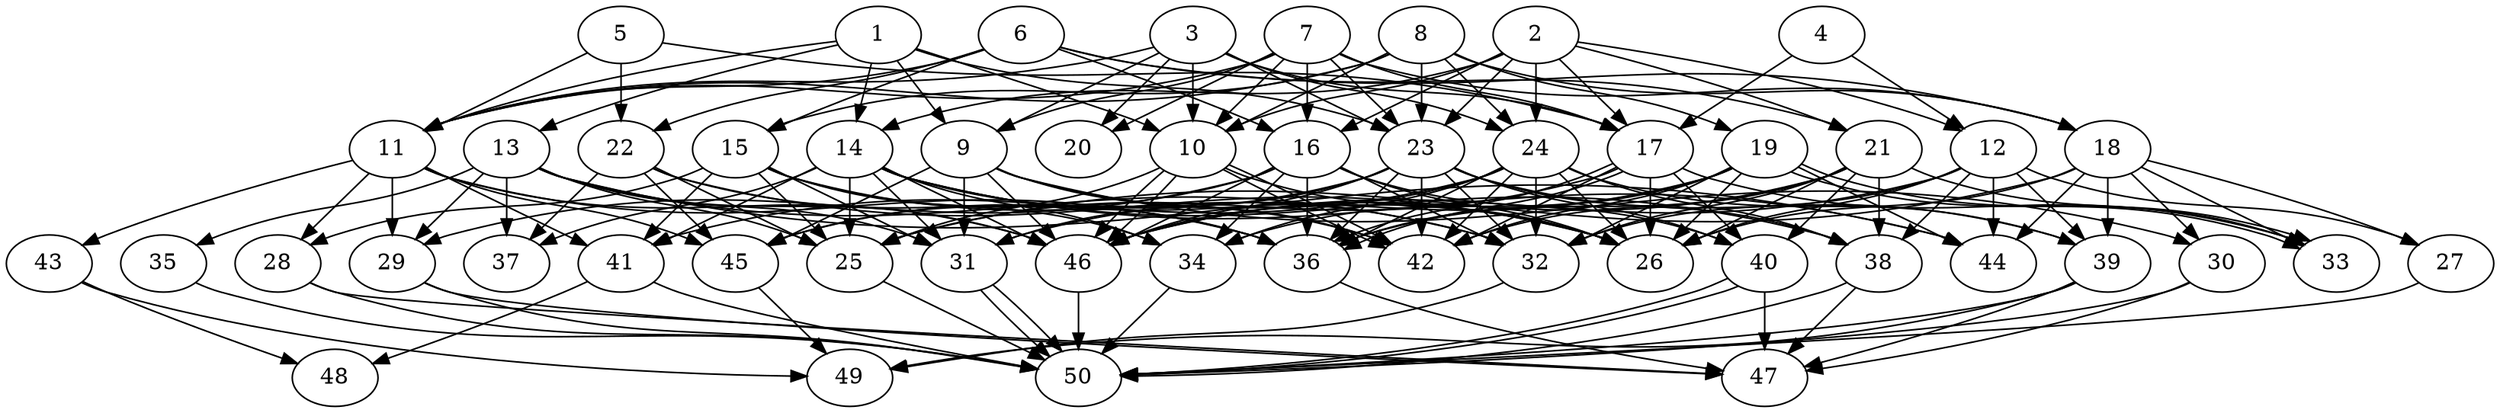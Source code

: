 // DAG automatically generated by daggen at Thu Oct  3 14:07:57 2019
// ./daggen --dot -n 50 --ccr 0.4 --fat 0.7 --regular 0.5 --density 0.7 --mindata 5242880 --maxdata 52428800 
digraph G {
  1 [size="119004160", alpha="0.00", expect_size="47601664"] 
  1 -> 9 [size ="47601664"]
  1 -> 10 [size ="47601664"]
  1 -> 11 [size ="47601664"]
  1 -> 13 [size ="47601664"]
  1 -> 14 [size ="47601664"]
  1 -> 23 [size ="47601664"]
  2 [size="103513600", alpha="0.19", expect_size="41405440"] 
  2 -> 10 [size ="41405440"]
  2 -> 12 [size ="41405440"]
  2 -> 14 [size ="41405440"]
  2 -> 16 [size ="41405440"]
  2 -> 17 [size ="41405440"]
  2 -> 21 [size ="41405440"]
  2 -> 23 [size ="41405440"]
  2 -> 24 [size ="41405440"]
  3 [size="45365760", alpha="0.15", expect_size="18146304"] 
  3 -> 9 [size ="18146304"]
  3 -> 10 [size ="18146304"]
  3 -> 11 [size ="18146304"]
  3 -> 17 [size ="18146304"]
  3 -> 20 [size ="18146304"]
  3 -> 23 [size ="18146304"]
  3 -> 24 [size ="18146304"]
  4 [size="27015680", alpha="0.16", expect_size="10806272"] 
  4 -> 12 [size ="10806272"]
  4 -> 17 [size ="10806272"]
  5 [size="16552960", alpha="0.15", expect_size="6621184"] 
  5 -> 11 [size ="6621184"]
  5 -> 17 [size ="6621184"]
  5 -> 22 [size ="6621184"]
  6 [size="86108160", alpha="0.16", expect_size="34443264"] 
  6 -> 11 [size ="34443264"]
  6 -> 15 [size ="34443264"]
  6 -> 16 [size ="34443264"]
  6 -> 18 [size ="34443264"]
  6 -> 21 [size ="34443264"]
  6 -> 22 [size ="34443264"]
  7 [size="55692800", alpha="0.16", expect_size="22277120"] 
  7 -> 9 [size ="22277120"]
  7 -> 10 [size ="22277120"]
  7 -> 11 [size ="22277120"]
  7 -> 16 [size ="22277120"]
  7 -> 17 [size ="22277120"]
  7 -> 18 [size ="22277120"]
  7 -> 20 [size ="22277120"]
  7 -> 23 [size ="22277120"]
  8 [size="114045440", alpha="0.13", expect_size="45618176"] 
  8 -> 10 [size ="45618176"]
  8 -> 11 [size ="45618176"]
  8 -> 15 [size ="45618176"]
  8 -> 18 [size ="45618176"]
  8 -> 19 [size ="45618176"]
  8 -> 23 [size ="45618176"]
  8 -> 24 [size ="45618176"]
  9 [size="88960000", alpha="0.18", expect_size="35584000"] 
  9 -> 26 [size ="35584000"]
  9 -> 30 [size ="35584000"]
  9 -> 31 [size ="35584000"]
  9 -> 42 [size ="35584000"]
  9 -> 45 [size ="35584000"]
  9 -> 46 [size ="35584000"]
  10 [size="100654080", alpha="0.18", expect_size="40261632"] 
  10 -> 25 [size ="40261632"]
  10 -> 26 [size ="40261632"]
  10 -> 42 [size ="40261632"]
  10 -> 42 [size ="40261632"]
  10 -> 46 [size ="40261632"]
  10 -> 46 [size ="40261632"]
  11 [size="123100160", alpha="0.15", expect_size="49240064"] 
  11 -> 28 [size ="49240064"]
  11 -> 29 [size ="49240064"]
  11 -> 36 [size ="49240064"]
  11 -> 41 [size ="49240064"]
  11 -> 43 [size ="49240064"]
  11 -> 45 [size ="49240064"]
  11 -> 46 [size ="49240064"]
  12 [size="124748800", alpha="0.01", expect_size="49899520"] 
  12 -> 26 [size ="49899520"]
  12 -> 27 [size ="49899520"]
  12 -> 32 [size ="49899520"]
  12 -> 38 [size ="49899520"]
  12 -> 39 [size ="49899520"]
  12 -> 44 [size ="49899520"]
  12 -> 46 [size ="49899520"]
  13 [size="119045120", alpha="0.16", expect_size="47618048"] 
  13 -> 25 [size ="47618048"]
  13 -> 29 [size ="47618048"]
  13 -> 31 [size ="47618048"]
  13 -> 32 [size ="47618048"]
  13 -> 35 [size ="47618048"]
  13 -> 37 [size ="47618048"]
  13 -> 44 [size ="47618048"]
  13 -> 46 [size ="47618048"]
  14 [size="89937920", alpha="0.05", expect_size="35975168"] 
  14 -> 25 [size ="35975168"]
  14 -> 26 [size ="35975168"]
  14 -> 31 [size ="35975168"]
  14 -> 34 [size ="35975168"]
  14 -> 37 [size ="35975168"]
  14 -> 38 [size ="35975168"]
  14 -> 41 [size ="35975168"]
  14 -> 42 [size ="35975168"]
  14 -> 44 [size ="35975168"]
  14 -> 46 [size ="35975168"]
  15 [size="66792960", alpha="0.04", expect_size="26717184"] 
  15 -> 25 [size ="26717184"]
  15 -> 28 [size ="26717184"]
  15 -> 31 [size ="26717184"]
  15 -> 32 [size ="26717184"]
  15 -> 34 [size ="26717184"]
  15 -> 36 [size ="26717184"]
  15 -> 41 [size ="26717184"]
  16 [size="39546880", alpha="0.10", expect_size="15818752"] 
  16 -> 26 [size ="15818752"]
  16 -> 29 [size ="15818752"]
  16 -> 32 [size ="15818752"]
  16 -> 34 [size ="15818752"]
  16 -> 36 [size ="15818752"]
  16 -> 40 [size ="15818752"]
  16 -> 45 [size ="15818752"]
  16 -> 46 [size ="15818752"]
  17 [size="14274560", alpha="0.09", expect_size="5709824"] 
  17 -> 25 [size ="5709824"]
  17 -> 26 [size ="5709824"]
  17 -> 33 [size ="5709824"]
  17 -> 36 [size ="5709824"]
  17 -> 36 [size ="5709824"]
  17 -> 40 [size ="5709824"]
  17 -> 42 [size ="5709824"]
  18 [size="109442560", alpha="0.16", expect_size="43777024"] 
  18 -> 25 [size ="43777024"]
  18 -> 26 [size ="43777024"]
  18 -> 27 [size ="43777024"]
  18 -> 30 [size ="43777024"]
  18 -> 33 [size ="43777024"]
  18 -> 39 [size ="43777024"]
  18 -> 44 [size ="43777024"]
  19 [size="67258880", alpha="0.05", expect_size="26903552"] 
  19 -> 26 [size ="26903552"]
  19 -> 31 [size ="26903552"]
  19 -> 32 [size ="26903552"]
  19 -> 33 [size ="26903552"]
  19 -> 33 [size ="26903552"]
  19 -> 34 [size ="26903552"]
  19 -> 36 [size ="26903552"]
  19 -> 42 [size ="26903552"]
  19 -> 44 [size ="26903552"]
  20 [size="56330240", alpha="0.07", expect_size="22532096"] 
  21 [size="42242560", alpha="0.06", expect_size="16897024"] 
  21 -> 26 [size ="16897024"]
  21 -> 32 [size ="16897024"]
  21 -> 33 [size ="16897024"]
  21 -> 36 [size ="16897024"]
  21 -> 38 [size ="16897024"]
  21 -> 40 [size ="16897024"]
  21 -> 42 [size ="16897024"]
  21 -> 46 [size ="16897024"]
  22 [size="15403520", alpha="0.01", expect_size="6161408"] 
  22 -> 25 [size ="6161408"]
  22 -> 26 [size ="6161408"]
  22 -> 36 [size ="6161408"]
  22 -> 37 [size ="6161408"]
  22 -> 45 [size ="6161408"]
  23 [size="22036480", alpha="0.01", expect_size="8814592"] 
  23 -> 31 [size ="8814592"]
  23 -> 32 [size ="8814592"]
  23 -> 36 [size ="8814592"]
  23 -> 38 [size ="8814592"]
  23 -> 39 [size ="8814592"]
  23 -> 40 [size ="8814592"]
  23 -> 42 [size ="8814592"]
  23 -> 45 [size ="8814592"]
  23 -> 46 [size ="8814592"]
  24 [size="115706880", alpha="0.04", expect_size="46282752"] 
  24 -> 26 [size ="46282752"]
  24 -> 32 [size ="46282752"]
  24 -> 34 [size ="46282752"]
  24 -> 36 [size ="46282752"]
  24 -> 38 [size ="46282752"]
  24 -> 39 [size ="46282752"]
  24 -> 41 [size ="46282752"]
  24 -> 42 [size ="46282752"]
  24 -> 46 [size ="46282752"]
  25 [size="27415040", alpha="0.07", expect_size="10966016"] 
  25 -> 50 [size ="10966016"]
  26 [size="50754560", alpha="0.02", expect_size="20301824"] 
  27 [size="111137280", alpha="0.05", expect_size="44454912"] 
  27 -> 50 [size ="44454912"]
  28 [size="44321280", alpha="0.05", expect_size="17728512"] 
  28 -> 47 [size ="17728512"]
  28 -> 50 [size ="17728512"]
  29 [size="20723200", alpha="0.18", expect_size="8289280"] 
  29 -> 47 [size ="8289280"]
  29 -> 50 [size ="8289280"]
  30 [size="52672000", alpha="0.05", expect_size="21068800"] 
  30 -> 47 [size ="21068800"]
  30 -> 50 [size ="21068800"]
  31 [size="93066240", alpha="0.11", expect_size="37226496"] 
  31 -> 50 [size ="37226496"]
  31 -> 50 [size ="37226496"]
  32 [size="129838080", alpha="0.16", expect_size="51935232"] 
  32 -> 49 [size ="51935232"]
  33 [size="17466880", alpha="0.19", expect_size="6986752"] 
  34 [size="24143360", alpha="0.16", expect_size="9657344"] 
  34 -> 50 [size ="9657344"]
  35 [size="45811200", alpha="0.01", expect_size="18324480"] 
  35 -> 50 [size ="18324480"]
  36 [size="85916160", alpha="0.10", expect_size="34366464"] 
  36 -> 47 [size ="34366464"]
  37 [size="99499520", alpha="0.00", expect_size="39799808"] 
  38 [size="129141760", alpha="0.07", expect_size="51656704"] 
  38 -> 47 [size ="51656704"]
  38 -> 50 [size ="51656704"]
  39 [size="39856640", alpha="0.02", expect_size="15942656"] 
  39 -> 47 [size ="15942656"]
  39 -> 49 [size ="15942656"]
  39 -> 50 [size ="15942656"]
  40 [size="25461760", alpha="0.05", expect_size="10184704"] 
  40 -> 47 [size ="10184704"]
  40 -> 50 [size ="10184704"]
  40 -> 50 [size ="10184704"]
  41 [size="55541760", alpha="0.12", expect_size="22216704"] 
  41 -> 48 [size ="22216704"]
  41 -> 50 [size ="22216704"]
  42 [size="122122240", alpha="0.00", expect_size="48848896"] 
  43 [size="100922880", alpha="0.10", expect_size="40369152"] 
  43 -> 48 [size ="40369152"]
  43 -> 49 [size ="40369152"]
  44 [size="97879040", alpha="0.17", expect_size="39151616"] 
  45 [size="71861760", alpha="0.06", expect_size="28744704"] 
  45 -> 49 [size ="28744704"]
  46 [size="76556800", alpha="0.02", expect_size="30622720"] 
  46 -> 50 [size ="30622720"]
  47 [size="20441600", alpha="0.15", expect_size="8176640"] 
  48 [size="22648320", alpha="0.12", expect_size="9059328"] 
  49 [size="61550080", alpha="0.11", expect_size="24620032"] 
  50 [size="73331200", alpha="0.17", expect_size="29332480"] 
}
